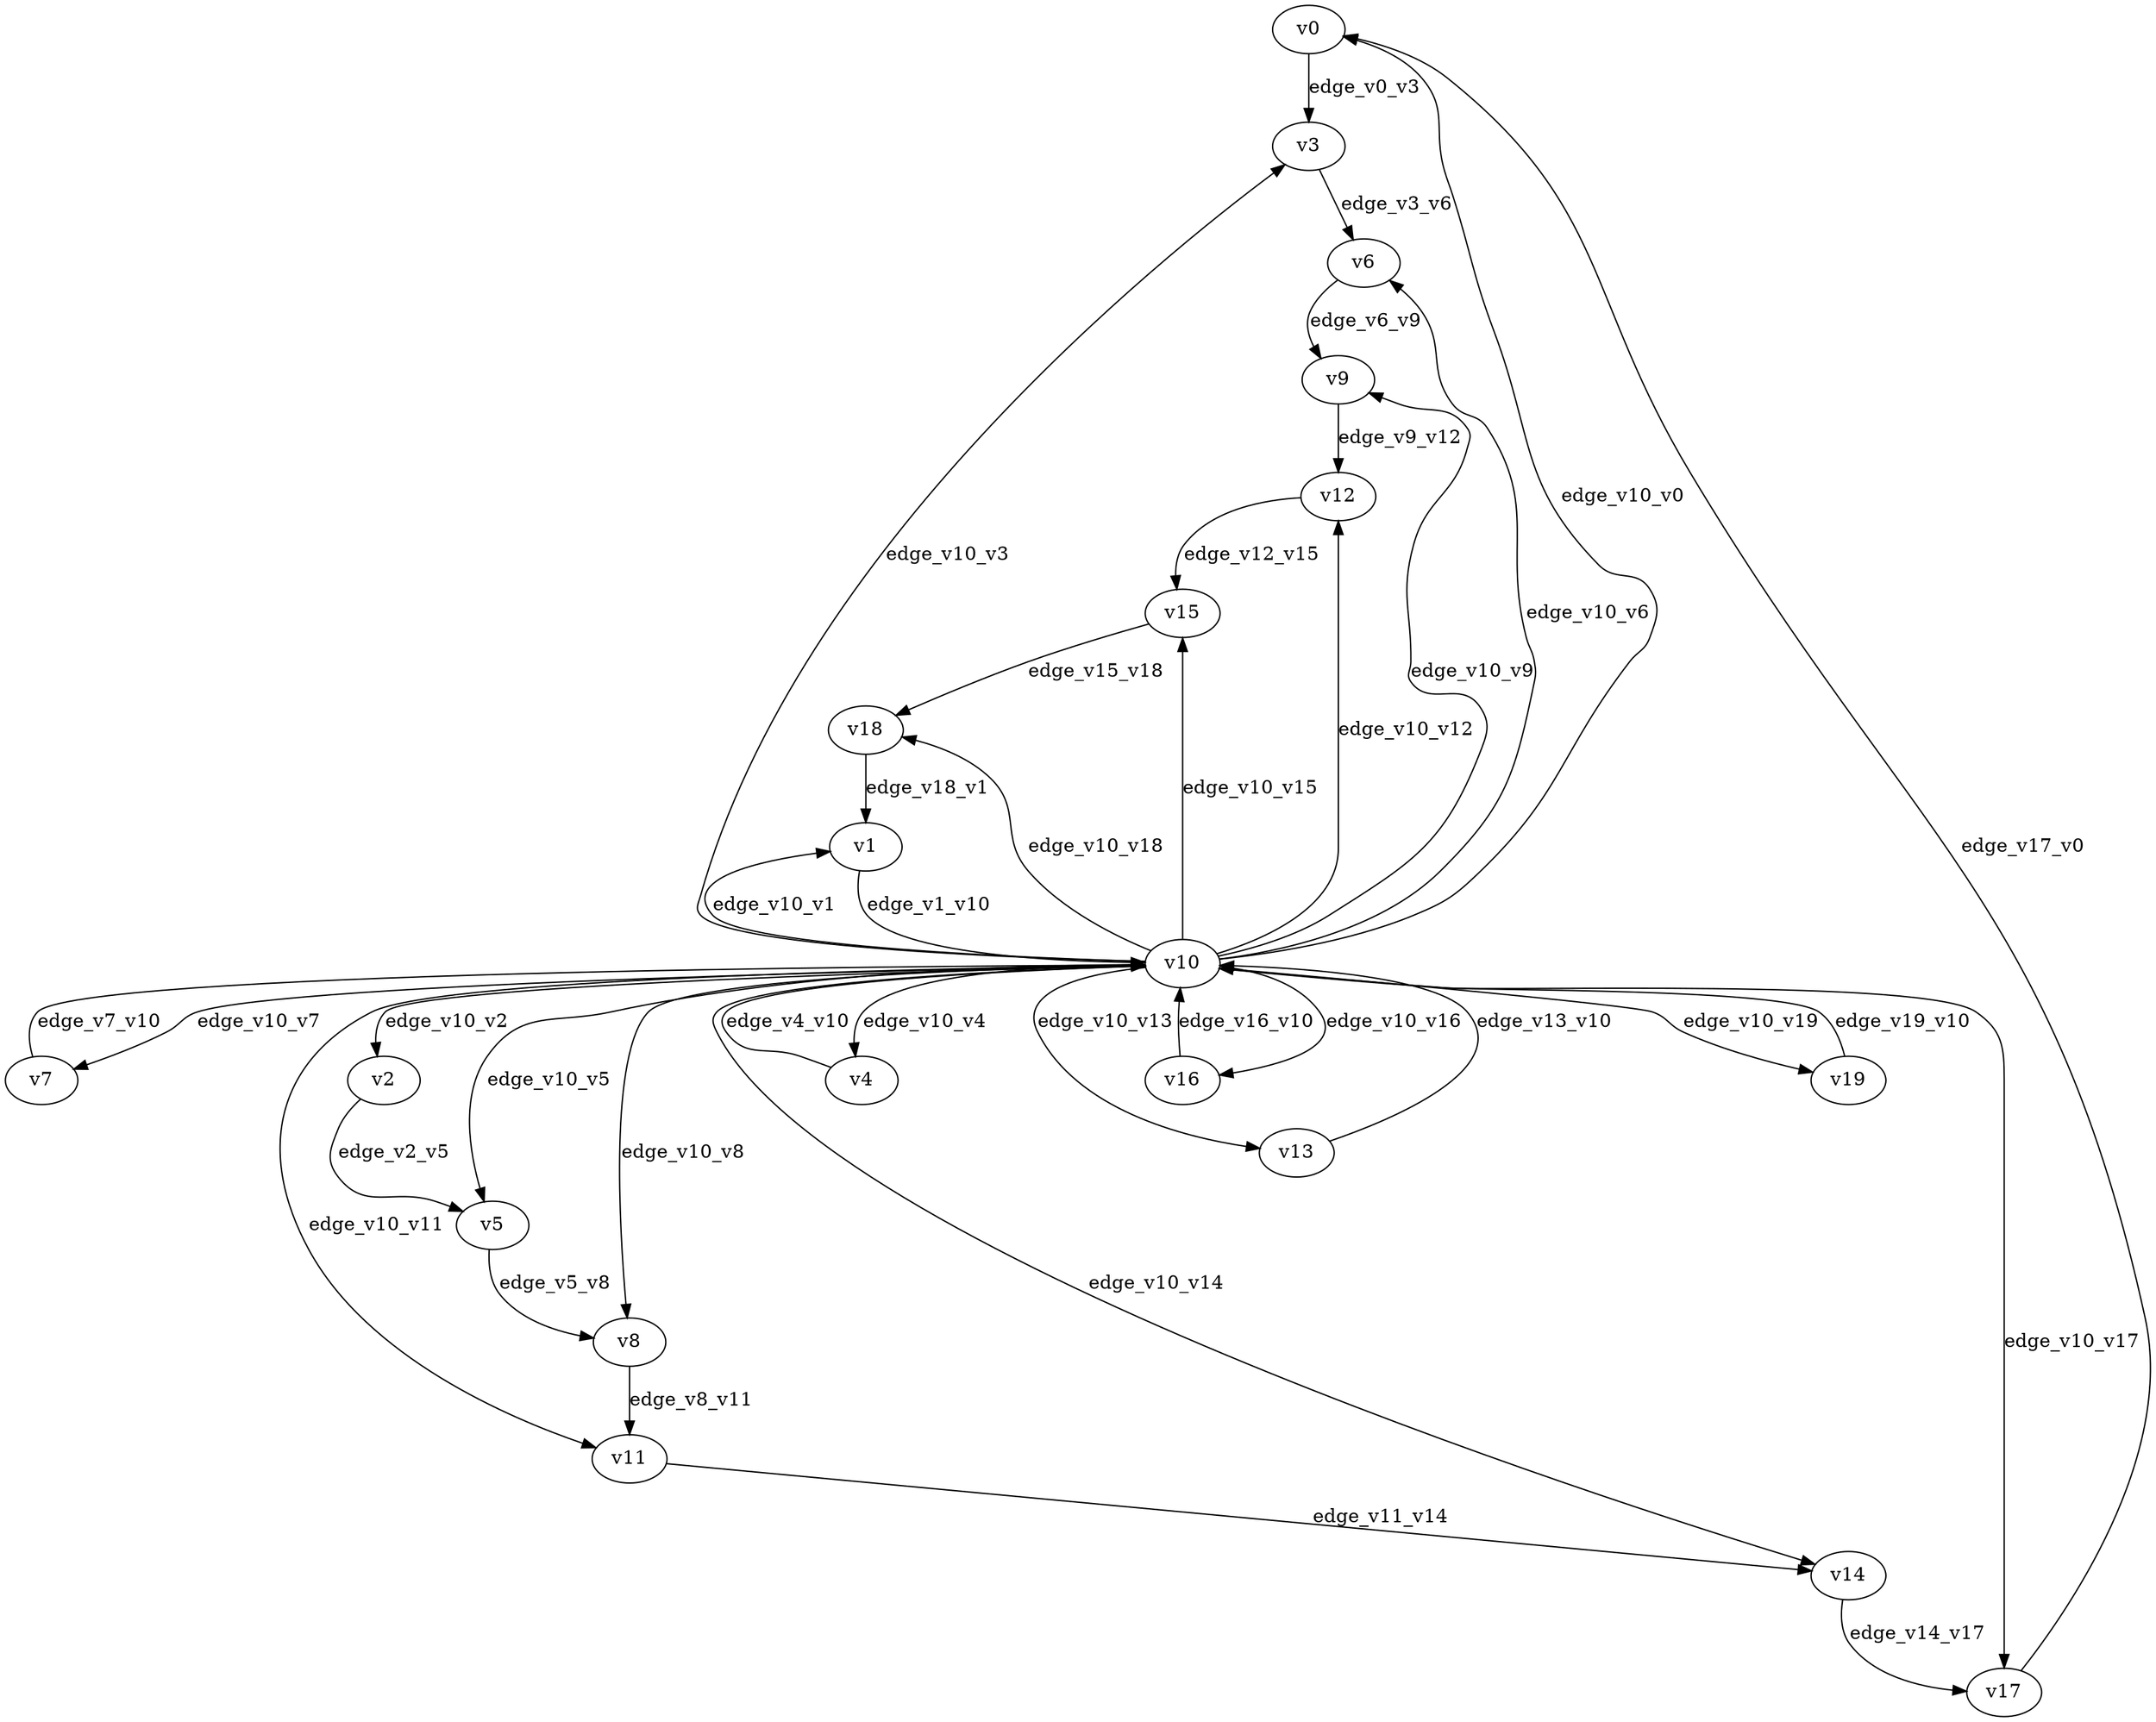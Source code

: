 digraph test029 {
    // Discounted game test case
    // Vertex properties: name [player=X]
    // Edge properties: [weight=Y, discount=Z]

    v0 [name="v0", player=0];
    v1 [name="v1", player=1];
    v2 [name="v2", player=0];
    v3 [name="v3", player=1];
    v4 [name="v4", player=0];
    v5 [name="v5", player=1];
    v6 [name="v6", player=0];
    v7 [name="v7", player=1];
    v8 [name="v8", player=0];
    v9 [name="v9", player=1];
    v10 [name="v10", player=0];
    v11 [name="v11", player=1];
    v12 [name="v12", player=0];
    v13 [name="v13", player=1];
    v14 [name="v14", player=0];
    v15 [name="v15", player=1];
    v16 [name="v16", player=0];
    v17 [name="v17", player=1];
    v18 [name="v18", player=0];
    v19 [name="v19", player=1];

    v10 -> v0 [label="edge_v10_v0", weight=-2.36, discount=0.434];
    v10 -> v1 [label="edge_v10_v1", weight=-4.04, discount=0.434];
    v1 -> v10 [label="edge_v1_v10", weight=-2.23, discount=0.434];
    v10 -> v2 [label="edge_v10_v2", weight=4.35, discount=0.434];
    v10 -> v3 [label="edge_v10_v3", weight=0.59, discount=0.434];
    v10 -> v4 [label="edge_v10_v4", weight=2.45, discount=0.434];
    v4 -> v10 [label="edge_v4_v10", weight=0.33, discount=0.434];
    v10 -> v5 [label="edge_v10_v5", weight=2.17, discount=0.434];
    v10 -> v6 [label="edge_v10_v6", weight=-5.99, discount=0.434];
    v10 -> v7 [label="edge_v10_v7", weight=1.34, discount=0.434];
    v7 -> v10 [label="edge_v7_v10", weight=4.17, discount=0.434];
    v10 -> v8 [label="edge_v10_v8", weight=9.21, discount=0.434];
    v10 -> v9 [label="edge_v10_v9", weight=-1.97, discount=0.434];
    v10 -> v11 [label="edge_v10_v11", weight=-1.21, discount=0.434];
    v10 -> v12 [label="edge_v10_v12", weight=1.27, discount=0.434];
    v10 -> v13 [label="edge_v10_v13", weight=-1.93, discount=0.434];
    v13 -> v10 [label="edge_v13_v10", weight=-2.90, discount=0.434];
    v10 -> v14 [label="edge_v10_v14", weight=-4.81, discount=0.434];
    v10 -> v15 [label="edge_v10_v15", weight=8.57, discount=0.434];
    v10 -> v16 [label="edge_v10_v16", weight=7.85, discount=0.434];
    v16 -> v10 [label="edge_v16_v10", weight=8.75, discount=0.434];
    v10 -> v17 [label="edge_v10_v17", weight=6.31, discount=0.434];
    v10 -> v18 [label="edge_v10_v18", weight=1.66, discount=0.434];
    v10 -> v19 [label="edge_v10_v19", weight=6.24, discount=0.434];
    v19 -> v10 [label="edge_v19_v10", weight=8.34, discount=0.434];
    v0 -> v3 [label="edge_v0_v3", weight=5.27, discount=0.434];
    v2 -> v5 [label="edge_v2_v5", weight=-0.64, discount=0.434];
    v3 -> v6 [label="edge_v3_v6", weight=-2.13, discount=0.434];
    v5 -> v8 [label="edge_v5_v8", weight=2.73, discount=0.434];
    v6 -> v9 [label="edge_v6_v9", weight=-2.79, discount=0.434];
    v8 -> v11 [label="edge_v8_v11", weight=5.42, discount=0.434];
    v9 -> v12 [label="edge_v9_v12", weight=4.74, discount=0.434];
    v11 -> v14 [label="edge_v11_v14", weight=2.49, discount=0.434];
    v12 -> v15 [label="edge_v12_v15", weight=-0.84, discount=0.434];
    v14 -> v17 [label="edge_v14_v17", weight=4.72, discount=0.434];
    v15 -> v18 [label="edge_v15_v18", weight=0.52, discount=0.434];
    v17 -> v0 [label="edge_v17_v0", weight=0.31, discount=0.434];
    v18 -> v1 [label="edge_v18_v1", weight=6.26, discount=0.434];
}
